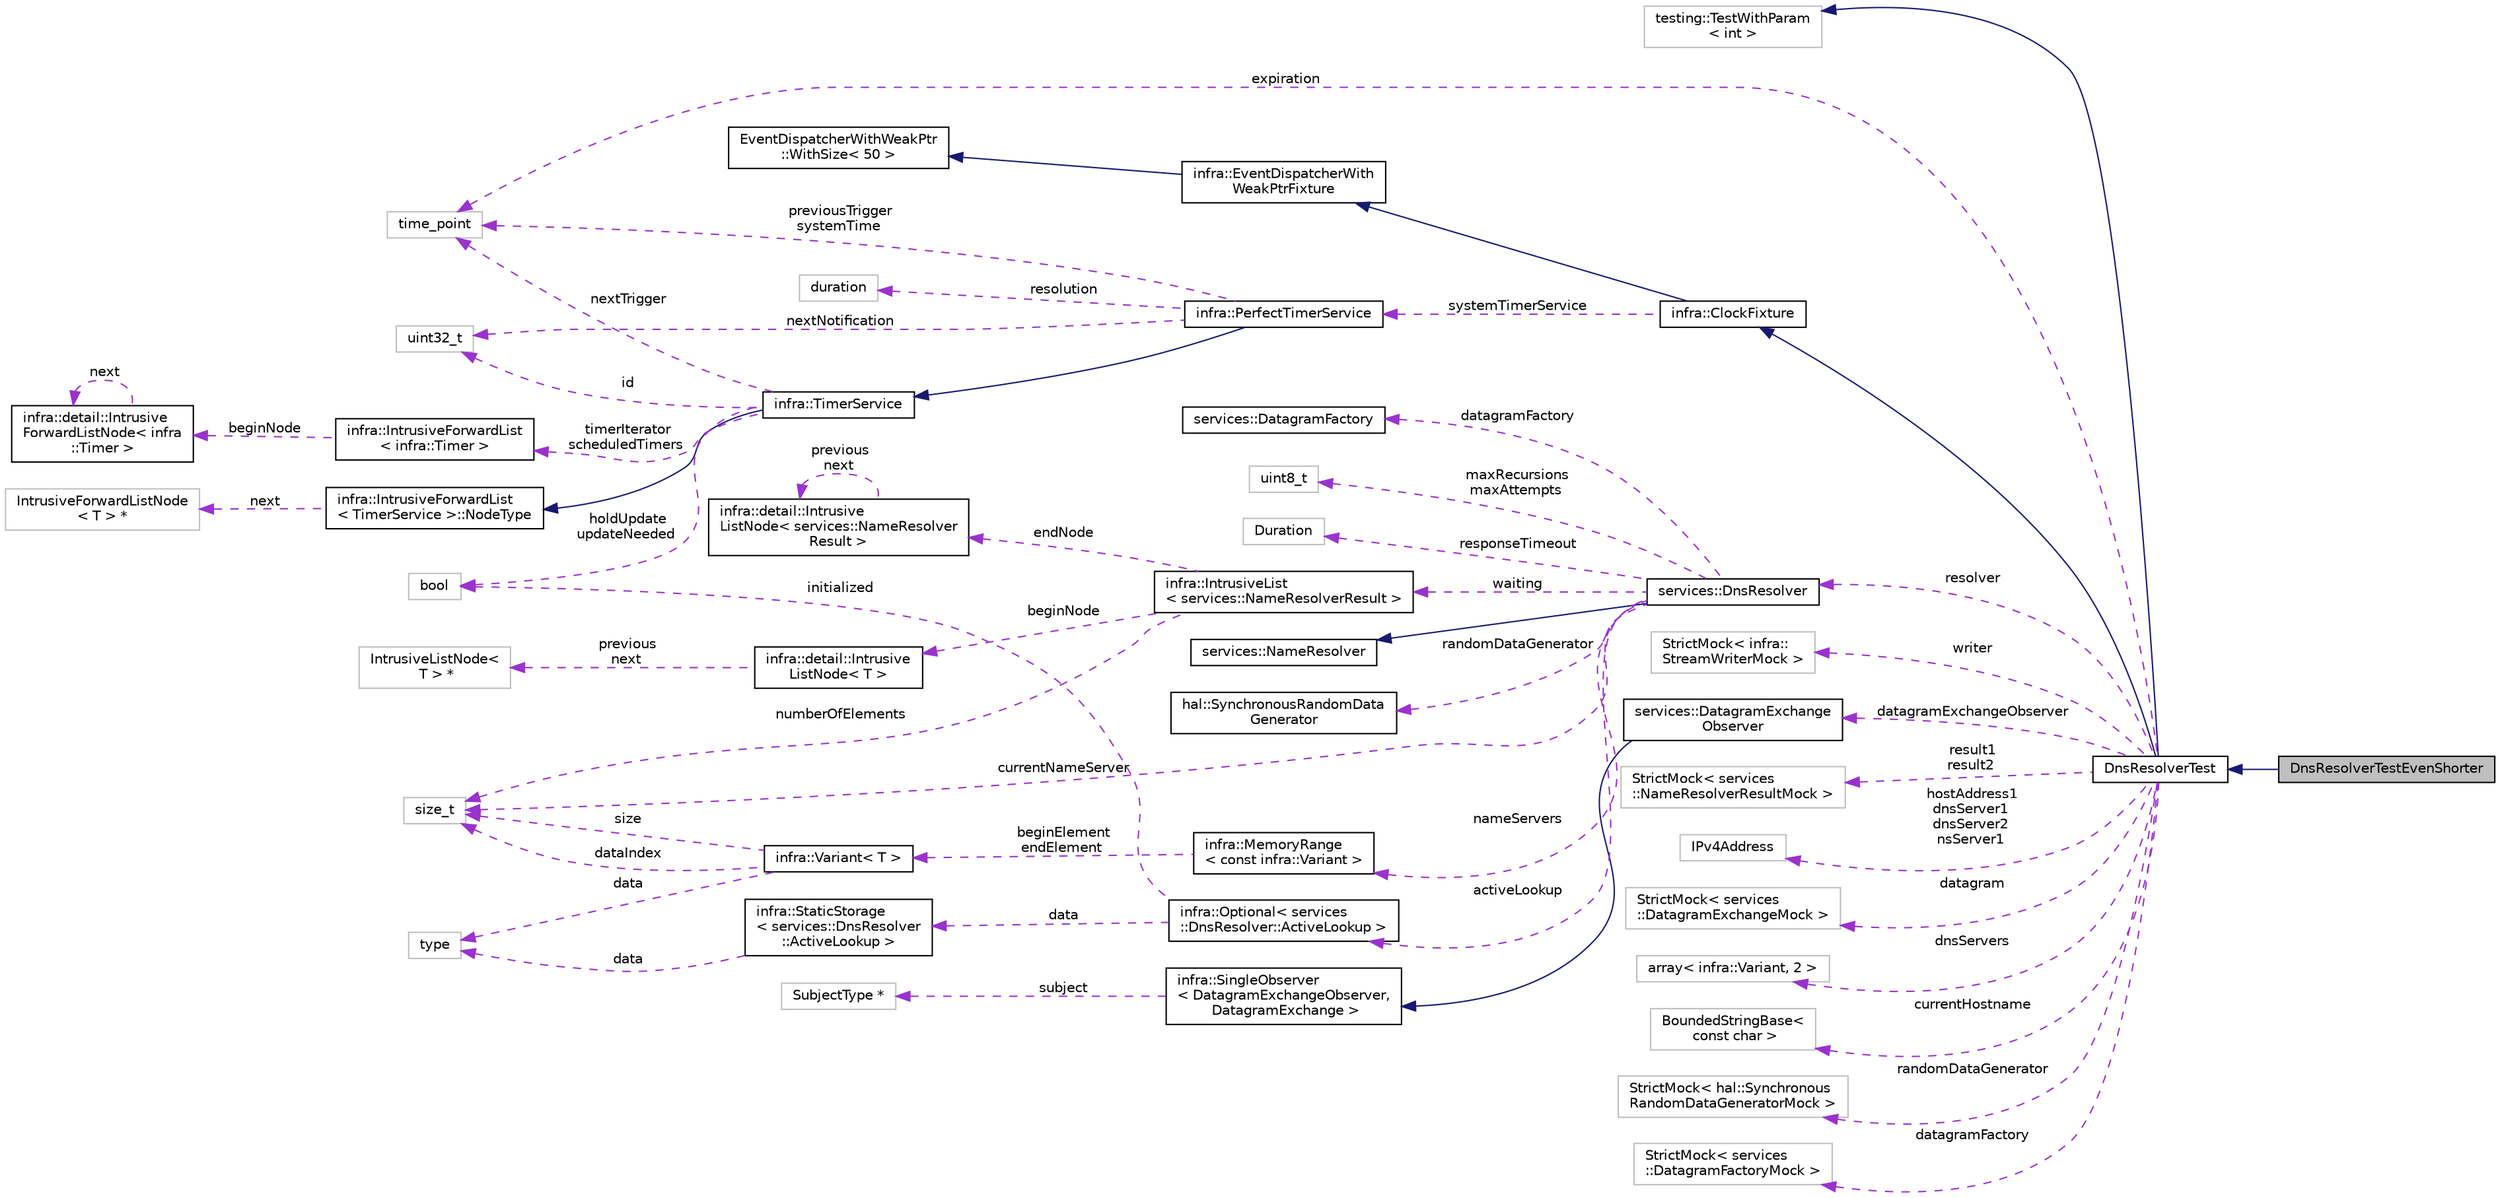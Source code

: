 digraph "DnsResolverTestEvenShorter"
{
 // INTERACTIVE_SVG=YES
  edge [fontname="Helvetica",fontsize="10",labelfontname="Helvetica",labelfontsize="10"];
  node [fontname="Helvetica",fontsize="10",shape=record];
  rankdir="LR";
  Node6 [label="DnsResolverTestEvenShorter",height=0.2,width=0.4,color="black", fillcolor="grey75", style="filled", fontcolor="black"];
  Node7 -> Node6 [dir="back",color="midnightblue",fontsize="10",style="solid",fontname="Helvetica"];
  Node7 [label="DnsResolverTest",height=0.2,width=0.4,color="black", fillcolor="white", style="filled",URL="$dd/d31/class_dns_resolver_test.html"];
  Node8 -> Node7 [dir="back",color="midnightblue",fontsize="10",style="solid",fontname="Helvetica"];
  Node8 [label="testing::TestWithParam\l\< int \>",height=0.2,width=0.4,color="grey75", fillcolor="white", style="filled"];
  Node9 -> Node7 [dir="back",color="midnightblue",fontsize="10",style="solid",fontname="Helvetica"];
  Node9 [label="infra::ClockFixture",height=0.2,width=0.4,color="black", fillcolor="white", style="filled",URL="$d1/d73/classinfra_1_1_clock_fixture.html"];
  Node10 -> Node9 [dir="back",color="midnightblue",fontsize="10",style="solid",fontname="Helvetica"];
  Node10 [label="infra::EventDispatcherWith\lWeakPtrFixture",height=0.2,width=0.4,color="black", fillcolor="white", style="filled",URL="$d5/d37/classinfra_1_1_event_dispatcher_with_weak_ptr_fixture.html"];
  Node11 -> Node10 [dir="back",color="midnightblue",fontsize="10",style="solid",fontname="Helvetica"];
  Node11 [label="EventDispatcherWithWeakPtr\l::WithSize\< 50 \>",height=0.2,width=0.4,color="black", fillcolor="white", style="filled",URL="$db/da8/classinfra_1_1_event_dispatcher_with_weak_ptr_1_1_with_size.html"];
  Node12 -> Node9 [dir="back",color="darkorchid3",fontsize="10",style="dashed",label=" systemTimerService" ,fontname="Helvetica"];
  Node12 [label="infra::PerfectTimerService",height=0.2,width=0.4,color="black", fillcolor="white", style="filled",URL="$d6/d35/classinfra_1_1_perfect_timer_service.html"];
  Node13 -> Node12 [dir="back",color="midnightblue",fontsize="10",style="solid",fontname="Helvetica"];
  Node13 [label="infra::TimerService",height=0.2,width=0.4,color="black", fillcolor="white", style="filled",URL="$da/def/classinfra_1_1_timer_service.html"];
  Node14 -> Node13 [dir="back",color="midnightblue",fontsize="10",style="solid",fontname="Helvetica"];
  Node14 [label="infra::IntrusiveForwardList\l\< TimerService \>::NodeType",height=0.2,width=0.4,color="black", fillcolor="white", style="filled",URL="$d7/d4a/classinfra_1_1detail_1_1_intrusive_forward_list_node.html"];
  Node15 -> Node14 [dir="back",color="darkorchid3",fontsize="10",style="dashed",label=" next" ,fontname="Helvetica"];
  Node15 [label="IntrusiveForwardListNode\l\< T \> *",height=0.2,width=0.4,color="grey75", fillcolor="white", style="filled"];
  Node16 -> Node13 [dir="back",color="darkorchid3",fontsize="10",style="dashed",label=" nextTrigger" ,fontname="Helvetica"];
  Node16 [label="time_point",height=0.2,width=0.4,color="grey75", fillcolor="white", style="filled"];
  Node17 -> Node13 [dir="back",color="darkorchid3",fontsize="10",style="dashed",label=" timerIterator\nscheduledTimers" ,fontname="Helvetica"];
  Node17 [label="infra::IntrusiveForwardList\l\< infra::Timer \>",height=0.2,width=0.4,color="black", fillcolor="white", style="filled",URL="$d3/d66/classinfra_1_1_intrusive_forward_list.html"];
  Node18 -> Node17 [dir="back",color="darkorchid3",fontsize="10",style="dashed",label=" beginNode" ,fontname="Helvetica"];
  Node18 [label="infra::detail::Intrusive\lForwardListNode\< infra\l::Timer \>",height=0.2,width=0.4,color="black", fillcolor="white", style="filled",URL="$d7/d4a/classinfra_1_1detail_1_1_intrusive_forward_list_node.html"];
  Node18 -> Node18 [dir="back",color="darkorchid3",fontsize="10",style="dashed",label=" next" ,fontname="Helvetica"];
  Node19 -> Node13 [dir="back",color="darkorchid3",fontsize="10",style="dashed",label=" id" ,fontname="Helvetica"];
  Node19 [label="uint32_t",height=0.2,width=0.4,color="grey75", fillcolor="white", style="filled"];
  Node20 -> Node13 [dir="back",color="darkorchid3",fontsize="10",style="dashed",label=" holdUpdate\nupdateNeeded" ,fontname="Helvetica"];
  Node20 [label="bool",height=0.2,width=0.4,color="grey75", fillcolor="white", style="filled"];
  Node21 -> Node12 [dir="back",color="darkorchid3",fontsize="10",style="dashed",label=" resolution" ,fontname="Helvetica"];
  Node21 [label="duration",height=0.2,width=0.4,color="grey75", fillcolor="white", style="filled"];
  Node16 -> Node12 [dir="back",color="darkorchid3",fontsize="10",style="dashed",label=" previousTrigger\nsystemTime" ,fontname="Helvetica"];
  Node19 -> Node12 [dir="back",color="darkorchid3",fontsize="10",style="dashed",label=" nextNotification" ,fontname="Helvetica"];
  Node16 -> Node7 [dir="back",color="darkorchid3",fontsize="10",style="dashed",label=" expiration" ,fontname="Helvetica"];
  Node22 -> Node7 [dir="back",color="darkorchid3",fontsize="10",style="dashed",label=" writer" ,fontname="Helvetica"];
  Node22 [label="StrictMock\< infra::\lStreamWriterMock \>",height=0.2,width=0.4,color="grey75", fillcolor="white", style="filled"];
  Node23 -> Node7 [dir="back",color="darkorchid3",fontsize="10",style="dashed",label=" datagramExchangeObserver" ,fontname="Helvetica"];
  Node23 [label="services::DatagramExchange\lObserver",height=0.2,width=0.4,color="black", fillcolor="white", style="filled",URL="$d3/d18/classservices_1_1_datagram_exchange_observer.html"];
  Node24 -> Node23 [dir="back",color="midnightblue",fontsize="10",style="solid",fontname="Helvetica"];
  Node24 [label="infra::SingleObserver\l\< DatagramExchangeObserver,\l DatagramExchange \>",height=0.2,width=0.4,color="black", fillcolor="white", style="filled",URL="$dc/d4c/classinfra_1_1_single_observer.html"];
  Node25 -> Node24 [dir="back",color="darkorchid3",fontsize="10",style="dashed",label=" subject" ,fontname="Helvetica"];
  Node25 [label="SubjectType *",height=0.2,width=0.4,color="grey75", fillcolor="white", style="filled"];
  Node26 -> Node7 [dir="back",color="darkorchid3",fontsize="10",style="dashed",label=" result1\nresult2" ,fontname="Helvetica"];
  Node26 [label="StrictMock\< services\l::NameResolverResultMock \>",height=0.2,width=0.4,color="grey75", fillcolor="white", style="filled"];
  Node27 -> Node7 [dir="back",color="darkorchid3",fontsize="10",style="dashed",label=" hostAddress1\ndnsServer1\ndnsServer2\nnsServer1" ,fontname="Helvetica"];
  Node27 [label="IPv4Address",height=0.2,width=0.4,color="grey75", fillcolor="white", style="filled"];
  Node28 -> Node7 [dir="back",color="darkorchid3",fontsize="10",style="dashed",label=" datagram" ,fontname="Helvetica"];
  Node28 [label="StrictMock\< services\l::DatagramExchangeMock \>",height=0.2,width=0.4,color="grey75", fillcolor="white", style="filled"];
  Node29 -> Node7 [dir="back",color="darkorchid3",fontsize="10",style="dashed",label=" dnsServers" ,fontname="Helvetica"];
  Node29 [label="array\< infra::Variant, 2 \>",height=0.2,width=0.4,color="grey75", fillcolor="white", style="filled"];
  Node30 -> Node7 [dir="back",color="darkorchid3",fontsize="10",style="dashed",label=" currentHostname" ,fontname="Helvetica"];
  Node30 [label="BoundedStringBase\<\l const char \>",height=0.2,width=0.4,color="grey75", fillcolor="white", style="filled"];
  Node31 -> Node7 [dir="back",color="darkorchid3",fontsize="10",style="dashed",label=" resolver" ,fontname="Helvetica"];
  Node31 [label="services::DnsResolver",height=0.2,width=0.4,color="black", fillcolor="white", style="filled",URL="$df/d62/classservices_1_1_dns_resolver.html"];
  Node32 -> Node31 [dir="back",color="midnightblue",fontsize="10",style="solid",fontname="Helvetica"];
  Node32 [label="services::NameResolver",height=0.2,width=0.4,color="black", fillcolor="white", style="filled",URL="$d0/d69/classservices_1_1_name_resolver.html"];
  Node33 -> Node31 [dir="back",color="darkorchid3",fontsize="10",style="dashed",label=" randomDataGenerator" ,fontname="Helvetica"];
  Node33 [label="hal::SynchronousRandomData\lGenerator",height=0.2,width=0.4,color="black", fillcolor="white", style="filled",URL="$de/d1a/classhal_1_1_synchronous_random_data_generator.html"];
  Node34 -> Node31 [dir="back",color="darkorchid3",fontsize="10",style="dashed",label=" nameServers" ,fontname="Helvetica"];
  Node34 [label="infra::MemoryRange\l\< const infra::Variant \>",height=0.2,width=0.4,color="black", fillcolor="white", style="filled",URL="$d0/d6d/classinfra_1_1_memory_range.html"];
  Node35 -> Node34 [dir="back",color="darkorchid3",fontsize="10",style="dashed",label=" beginElement\nendElement" ,fontname="Helvetica"];
  Node35 [label="infra::Variant\< T \>",height=0.2,width=0.4,color="black", fillcolor="white", style="filled",URL="$da/d2a/classinfra_1_1_variant.html"];
  Node36 -> Node35 [dir="back",color="darkorchid3",fontsize="10",style="dashed",label=" size" ,fontname="Helvetica"];
  Node36 [label="size_t",height=0.2,width=0.4,color="grey75", fillcolor="white", style="filled"];
  Node36 -> Node35 [dir="back",color="darkorchid3",fontsize="10",style="dashed",label=" dataIndex" ,fontname="Helvetica"];
  Node37 -> Node35 [dir="back",color="darkorchid3",fontsize="10",style="dashed",label=" data" ,fontname="Helvetica"];
  Node37 [label="type",height=0.2,width=0.4,color="grey75", fillcolor="white", style="filled"];
  Node38 -> Node31 [dir="back",color="darkorchid3",fontsize="10",style="dashed",label=" waiting" ,fontname="Helvetica"];
  Node38 [label="infra::IntrusiveList\l\< services::NameResolverResult \>",height=0.2,width=0.4,color="black", fillcolor="white", style="filled",URL="$df/da4/classinfra_1_1_intrusive_list.html"];
  Node39 -> Node38 [dir="back",color="darkorchid3",fontsize="10",style="dashed",label=" beginNode" ,fontname="Helvetica"];
  Node39 [label="infra::detail::Intrusive\lListNode\< T \>",height=0.2,width=0.4,color="black", fillcolor="white", style="filled",URL="$d7/da5/classinfra_1_1detail_1_1_intrusive_list_node.html"];
  Node40 -> Node39 [dir="back",color="darkorchid3",fontsize="10",style="dashed",label=" previous\nnext" ,fontname="Helvetica"];
  Node40 [label="IntrusiveListNode\<\l T \> *",height=0.2,width=0.4,color="grey75", fillcolor="white", style="filled"];
  Node41 -> Node38 [dir="back",color="darkorchid3",fontsize="10",style="dashed",label=" endNode" ,fontname="Helvetica"];
  Node41 [label="infra::detail::Intrusive\lListNode\< services::NameResolver\lResult \>",height=0.2,width=0.4,color="black", fillcolor="white", style="filled",URL="$d7/da5/classinfra_1_1detail_1_1_intrusive_list_node.html"];
  Node41 -> Node41 [dir="back",color="darkorchid3",fontsize="10",style="dashed",label=" previous\nnext" ,fontname="Helvetica"];
  Node36 -> Node38 [dir="back",color="darkorchid3",fontsize="10",style="dashed",label=" numberOfElements" ,fontname="Helvetica"];
  Node42 -> Node31 [dir="back",color="darkorchid3",fontsize="10",style="dashed",label=" datagramFactory" ,fontname="Helvetica"];
  Node42 [label="services::DatagramFactory",height=0.2,width=0.4,color="black", fillcolor="white", style="filled",URL="$d7/da1/classservices_1_1_datagram_factory.html"];
  Node43 -> Node31 [dir="back",color="darkorchid3",fontsize="10",style="dashed",label=" maxRecursions\nmaxAttempts" ,fontname="Helvetica"];
  Node43 [label="uint8_t",height=0.2,width=0.4,color="grey75", fillcolor="white", style="filled"];
  Node44 -> Node31 [dir="back",color="darkorchid3",fontsize="10",style="dashed",label=" responseTimeout" ,fontname="Helvetica"];
  Node44 [label="Duration",height=0.2,width=0.4,color="grey75", fillcolor="white", style="filled"];
  Node45 -> Node31 [dir="back",color="darkorchid3",fontsize="10",style="dashed",label=" activeLookup" ,fontname="Helvetica"];
  Node45 [label="infra::Optional\< services\l::DnsResolver::ActiveLookup \>",height=0.2,width=0.4,color="black", fillcolor="white", style="filled",URL="$dc/df7/classinfra_1_1_optional.html"];
  Node20 -> Node45 [dir="back",color="darkorchid3",fontsize="10",style="dashed",label=" initialized" ,fontname="Helvetica"];
  Node46 -> Node45 [dir="back",color="darkorchid3",fontsize="10",style="dashed",label=" data" ,fontname="Helvetica"];
  Node46 [label="infra::StaticStorage\l\< services::DnsResolver\l::ActiveLookup \>",height=0.2,width=0.4,color="black", fillcolor="white", style="filled",URL="$d0/d8c/classinfra_1_1_static_storage.html"];
  Node37 -> Node46 [dir="back",color="darkorchid3",fontsize="10",style="dashed",label=" data" ,fontname="Helvetica"];
  Node36 -> Node31 [dir="back",color="darkorchid3",fontsize="10",style="dashed",label=" currentNameServer" ,fontname="Helvetica"];
  Node47 -> Node7 [dir="back",color="darkorchid3",fontsize="10",style="dashed",label=" randomDataGenerator" ,fontname="Helvetica"];
  Node47 [label="StrictMock\< hal::Synchronous\lRandomDataGeneratorMock \>",height=0.2,width=0.4,color="grey75", fillcolor="white", style="filled"];
  Node48 -> Node7 [dir="back",color="darkorchid3",fontsize="10",style="dashed",label=" datagramFactory" ,fontname="Helvetica"];
  Node48 [label="StrictMock\< services\l::DatagramFactoryMock \>",height=0.2,width=0.4,color="grey75", fillcolor="white", style="filled"];
}
